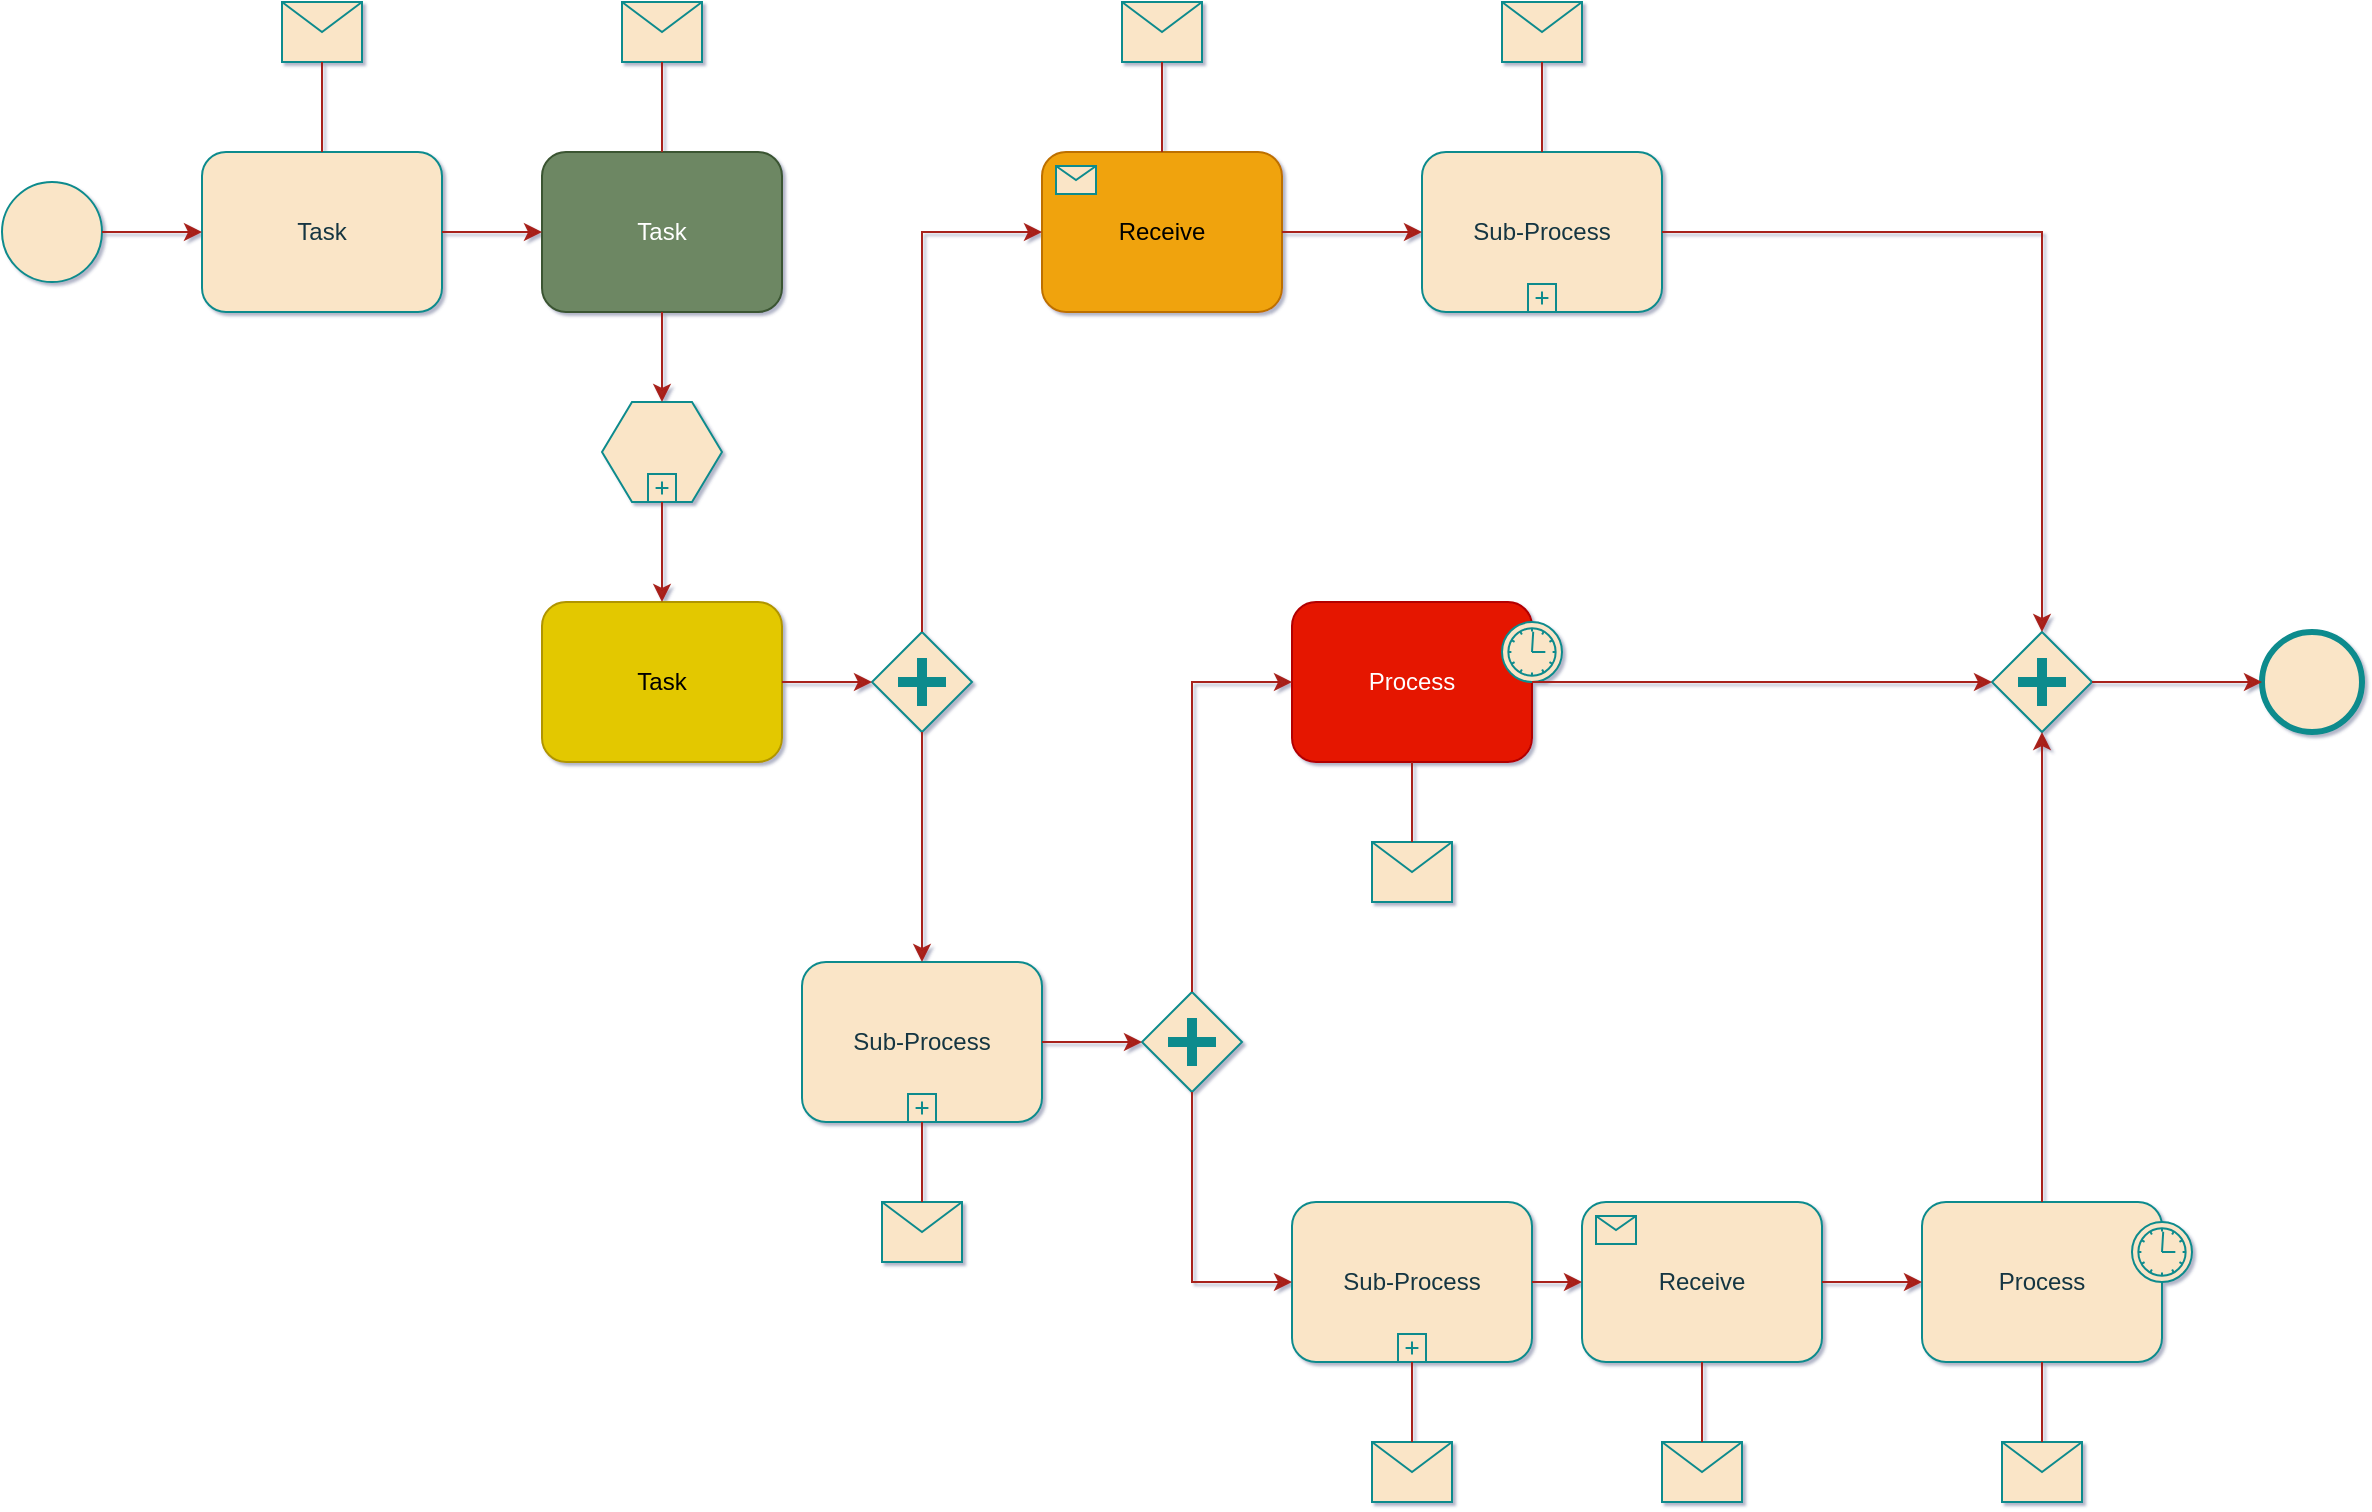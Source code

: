 <mxfile version="26.0.16" pages="2">
  <diagram name="Test" id="2a216829-ef6e-dabb-86c1-c78162f3ba2b">
    <mxGraphModel grid="1" page="1" gridSize="10" guides="1" tooltips="1" connect="1" arrows="1" fold="1" pageScale="1" pageWidth="850" pageHeight="1100" background="none" math="0" shadow="1">
      <root>
        <mxCell id="0" />
        <mxCell id="1" parent="0" />
        <mxCell id="7a84cebc1def654-1" value="" style="shape=mxgraph.bpmn.shape;html=1;verticalLabelPosition=bottom;labelBackgroundColor=none;verticalAlign=top;perimeter=ellipsePerimeter;outline=standard;symbol=general;fillColor=#FAE5C7;strokeColor=#0F8B8D;fontColor=#143642;" vertex="1" parent="1">
          <mxGeometry x="50" y="140" width="50" height="50" as="geometry" />
        </mxCell>
        <mxCell id="7a84cebc1def654-2" value="Task" style="shape=ext;rounded=1;html=1;whiteSpace=wrap;shadow=0;glass=0;labelBackgroundColor=none;fillColor=#FAE5C7;strokeColor=#0F8B8D;fontColor=#143642;" vertex="1" parent="1">
          <mxGeometry x="150" y="125" width="120" height="80" as="geometry" />
        </mxCell>
        <mxCell id="7a84cebc1def654-3" value="Task" style="shape=ext;rounded=1;html=1;whiteSpace=wrap;labelBackgroundColor=none;fillColor=#6d8764;strokeColor=#3A5431;fontColor=#ffffff;" vertex="1" parent="1">
          <mxGeometry x="320" y="125" width="120" height="80" as="geometry" />
        </mxCell>
        <mxCell id="7a84cebc1def654-4" value="" style="shape=message;whiteSpace=wrap;html=1;labelBackgroundColor=none;fillColor=#FAE5C7;strokeColor=#0F8B8D;fontColor=#143642;" vertex="1" parent="1">
          <mxGeometry x="190" y="50" width="40" height="30" as="geometry" />
        </mxCell>
        <mxCell id="7a84cebc1def654-5" value="" style="shape=message;whiteSpace=wrap;html=1;labelBackgroundColor=none;fillColor=#FAE5C7;strokeColor=#0F8B8D;fontColor=#143642;" vertex="1" parent="1">
          <mxGeometry x="360" y="50" width="40" height="30" as="geometry" />
        </mxCell>
        <mxCell id="7a84cebc1def654-6" value="" style="shape=hexagon;whiteSpace=wrap;html=1;perimeter=hexagonPerimeter;labelBackgroundColor=none;fillColor=#FAE5C7;strokeColor=#0F8B8D;fontColor=#143642;" vertex="1" parent="1">
          <mxGeometry x="350" y="250" width="60" height="50" as="geometry" />
        </mxCell>
        <mxCell id="7a84cebc1def654-7" value="" style="html=1;shape=plus;labelBackgroundColor=none;fillColor=#FAE5C7;strokeColor=#0F8B8D;fontColor=#143642;" vertex="1" parent="7a84cebc1def654-6">
          <mxGeometry x="0.5" y="1" width="14" height="14" relative="1" as="geometry">
            <mxPoint x="-7" y="-14" as="offset" />
          </mxGeometry>
        </mxCell>
        <mxCell id="7a84cebc1def654-8" value="Task" style="shape=ext;rounded=1;html=1;whiteSpace=wrap;labelBackgroundColor=none;fillColor=#e3c800;strokeColor=#B09500;fontColor=#000000;" vertex="1" parent="1">
          <mxGeometry x="320" y="350" width="120" height="80" as="geometry" />
        </mxCell>
        <mxCell id="7a84cebc1def654-9" value="" style="shape=mxgraph.bpmn.shape;html=1;verticalLabelPosition=bottom;labelBackgroundColor=none;verticalAlign=top;perimeter=rhombusPerimeter;background=gateway;outline=none;symbol=parallelGw;fillColor=#FAE5C7;strokeColor=#0F8B8D;fontColor=#143642;" vertex="1" parent="1">
          <mxGeometry x="485" y="365" width="50" height="50" as="geometry" />
        </mxCell>
        <mxCell id="7a84cebc1def654-12" value="Sub-Process" style="html=1;whiteSpace=wrap;rounded=1;labelBackgroundColor=none;fillColor=#FAE5C7;strokeColor=#0F8B8D;fontColor=#143642;" vertex="1" parent="1">
          <mxGeometry x="760" y="125" width="120" height="80" as="geometry" />
        </mxCell>
        <mxCell id="7a84cebc1def654-13" value="" style="html=1;shape=plus;labelBackgroundColor=none;fillColor=#FAE5C7;strokeColor=#0F8B8D;fontColor=#143642;" vertex="1" parent="7a84cebc1def654-12">
          <mxGeometry x="0.5" y="1" width="14" height="14" relative="1" as="geometry">
            <mxPoint x="-7" y="-14" as="offset" />
          </mxGeometry>
        </mxCell>
        <mxCell id="7a84cebc1def654-14" value="Receive" style="html=1;whiteSpace=wrap;rounded=1;labelBackgroundColor=none;fillColor=#f0a30a;strokeColor=#BD7000;fontColor=#000000;" vertex="1" parent="1">
          <mxGeometry x="570" y="125" width="120" height="80" as="geometry" />
        </mxCell>
        <mxCell id="7a84cebc1def654-15" value="" style="html=1;shape=message;labelBackgroundColor=none;fillColor=#FAE5C7;strokeColor=#0F8B8D;fontColor=#143642;" vertex="1" parent="7a84cebc1def654-14">
          <mxGeometry width="20" height="14" relative="1" as="geometry">
            <mxPoint x="7" y="7" as="offset" />
          </mxGeometry>
        </mxCell>
        <mxCell id="7a84cebc1def654-16" value="Process" style="html=1;whiteSpace=wrap;rounded=1;labelBackgroundColor=none;fillColor=#e51400;strokeColor=#B20000;fontColor=#ffffff;" vertex="1" parent="1">
          <mxGeometry x="695" y="350" width="120" height="80" as="geometry" />
        </mxCell>
        <mxCell id="7a84cebc1def654-17" value="" style="shape=mxgraph.bpmn.timer_start;perimeter=ellipsePerimeter;html=1;labelPosition=right;labelBackgroundColor=none;align=left;fillColor=#FAE5C7;strokeColor=#0F8B8D;fontColor=#143642;" vertex="1" parent="7a84cebc1def654-16">
          <mxGeometry x="1" width="30" height="30" relative="1" as="geometry">
            <mxPoint x="-15" y="10" as="offset" />
          </mxGeometry>
        </mxCell>
        <mxCell id="7a84cebc1def654-18" value="Process" style="html=1;whiteSpace=wrap;rounded=1;labelBackgroundColor=none;fillColor=#FAE5C7;strokeColor=#0F8B8D;fontColor=#143642;" vertex="1" parent="1">
          <mxGeometry x="1010" y="650" width="120" height="80" as="geometry" />
        </mxCell>
        <mxCell id="7a84cebc1def654-19" value="" style="shape=mxgraph.bpmn.timer_start;perimeter=ellipsePerimeter;html=1;labelPosition=right;labelBackgroundColor=none;align=left;fillColor=#FAE5C7;strokeColor=#0F8B8D;fontColor=#143642;" vertex="1" parent="7a84cebc1def654-18">
          <mxGeometry x="1" width="30" height="30" relative="1" as="geometry">
            <mxPoint x="-15" y="10" as="offset" />
          </mxGeometry>
        </mxCell>
        <mxCell id="7a84cebc1def654-20" value="Receive" style="html=1;whiteSpace=wrap;rounded=1;labelBackgroundColor=none;fillColor=#FAE5C7;strokeColor=#0F8B8D;fontColor=#143642;" vertex="1" parent="1">
          <mxGeometry x="840" y="650" width="120" height="80" as="geometry" />
        </mxCell>
        <mxCell id="7a84cebc1def654-21" value="" style="html=1;shape=message;labelBackgroundColor=none;fillColor=#FAE5C7;strokeColor=#0F8B8D;fontColor=#143642;" vertex="1" parent="7a84cebc1def654-20">
          <mxGeometry width="20" height="14" relative="1" as="geometry">
            <mxPoint x="7" y="7" as="offset" />
          </mxGeometry>
        </mxCell>
        <mxCell id="7a84cebc1def654-22" value="Sub-Process" style="html=1;whiteSpace=wrap;rounded=1;labelBackgroundColor=none;fillColor=#FAE5C7;strokeColor=#0F8B8D;fontColor=#143642;" vertex="1" parent="1">
          <mxGeometry x="695" y="650" width="120" height="80" as="geometry" />
        </mxCell>
        <mxCell id="7a84cebc1def654-23" value="" style="html=1;shape=plus;labelBackgroundColor=none;fillColor=#FAE5C7;strokeColor=#0F8B8D;fontColor=#143642;" vertex="1" parent="7a84cebc1def654-22">
          <mxGeometry x="0.5" y="1" width="14" height="14" relative="1" as="geometry">
            <mxPoint x="-7" y="-14" as="offset" />
          </mxGeometry>
        </mxCell>
        <mxCell id="7a84cebc1def654-24" value="" style="shape=mxgraph.bpmn.shape;html=1;verticalLabelPosition=bottom;labelBackgroundColor=none;verticalAlign=top;perimeter=rhombusPerimeter;background=gateway;outline=none;symbol=parallelGw;fillColor=#FAE5C7;strokeColor=#0F8B8D;fontColor=#143642;" vertex="1" parent="1">
          <mxGeometry x="1045" y="365" width="50" height="50" as="geometry" />
        </mxCell>
        <mxCell id="7a84cebc1def654-26" value="" style="shape=mxgraph.bpmn.shape;html=1;verticalLabelPosition=bottom;labelBackgroundColor=none;verticalAlign=top;perimeter=ellipsePerimeter;outline=end;symbol=general;fillColor=#FAE5C7;strokeColor=#0F8B8D;fontColor=#143642;" vertex="1" parent="1">
          <mxGeometry x="1180" y="365.0" width="50" height="50" as="geometry" />
        </mxCell>
        <mxCell id="7a84cebc1def654-27" value="" style="shape=message;whiteSpace=wrap;html=1;labelBackgroundColor=none;fillColor=#FAE5C7;strokeColor=#0F8B8D;fontColor=#143642;" vertex="1" parent="1">
          <mxGeometry x="610" y="50" width="40" height="30" as="geometry" />
        </mxCell>
        <mxCell id="7a84cebc1def654-28" value="" style="shape=message;whiteSpace=wrap;html=1;labelBackgroundColor=none;fillColor=#FAE5C7;strokeColor=#0F8B8D;fontColor=#143642;" vertex="1" parent="1">
          <mxGeometry x="800" y="50" width="40" height="30" as="geometry" />
        </mxCell>
        <mxCell id="7a84cebc1def654-29" value="Sub-Process" style="html=1;whiteSpace=wrap;rounded=1;labelBackgroundColor=none;fillColor=#FAE5C7;strokeColor=#0F8B8D;fontColor=#143642;" vertex="1" parent="1">
          <mxGeometry x="450" y="530" width="120" height="80" as="geometry" />
        </mxCell>
        <mxCell id="7a84cebc1def654-30" value="" style="html=1;shape=plus;labelBackgroundColor=none;fillColor=#FAE5C7;strokeColor=#0F8B8D;fontColor=#143642;" vertex="1" parent="7a84cebc1def654-29">
          <mxGeometry x="0.5" y="1" width="14" height="14" relative="1" as="geometry">
            <mxPoint x="-7" y="-14" as="offset" />
          </mxGeometry>
        </mxCell>
        <mxCell id="7a84cebc1def654-31" value="" style="shape=message;whiteSpace=wrap;html=1;labelBackgroundColor=none;fillColor=#FAE5C7;strokeColor=#0F8B8D;fontColor=#143642;" vertex="1" parent="1">
          <mxGeometry x="490" y="650" width="40" height="30" as="geometry" />
        </mxCell>
        <mxCell id="7a84cebc1def654-32" value="" style="shape=message;whiteSpace=wrap;html=1;labelBackgroundColor=none;fillColor=#FAE5C7;strokeColor=#0F8B8D;fontColor=#143642;" vertex="1" parent="1">
          <mxGeometry x="880" y="770" width="40" height="30" as="geometry" />
        </mxCell>
        <mxCell id="7a84cebc1def654-33" value="" style="shape=message;whiteSpace=wrap;html=1;labelBackgroundColor=none;fillColor=#FAE5C7;strokeColor=#0F8B8D;fontColor=#143642;" vertex="1" parent="1">
          <mxGeometry x="1050" y="770" width="40" height="30" as="geometry" />
        </mxCell>
        <mxCell id="7a84cebc1def654-34" value="" style="shape=message;whiteSpace=wrap;html=1;labelBackgroundColor=none;fillColor=#FAE5C7;strokeColor=#0F8B8D;fontColor=#143642;" vertex="1" parent="1">
          <mxGeometry x="735" y="770" width="40" height="30" as="geometry" />
        </mxCell>
        <mxCell id="7a84cebc1def654-35" value="" style="shape=message;whiteSpace=wrap;html=1;labelBackgroundColor=none;fillColor=#FAE5C7;strokeColor=#0F8B8D;fontColor=#143642;" vertex="1" parent="1">
          <mxGeometry x="735" y="470" width="40" height="30" as="geometry" />
        </mxCell>
        <mxCell id="7a84cebc1def654-36" style="edgeStyle=orthogonalEdgeStyle;rounded=0;html=1;jettySize=auto;orthogonalLoop=1;labelBackgroundColor=none;strokeColor=#A8201A;fontColor=default;" edge="1" parent="1" source="7a84cebc1def654-1" target="7a84cebc1def654-2">
          <mxGeometry relative="1" as="geometry" />
        </mxCell>
        <mxCell id="7a84cebc1def654-37" style="edgeStyle=orthogonalEdgeStyle;rounded=0;html=1;jettySize=auto;orthogonalLoop=1;endArrow=none;endFill=0;labelBackgroundColor=none;strokeColor=#A8201A;fontColor=default;" edge="1" parent="1" source="7a84cebc1def654-4" target="7a84cebc1def654-2">
          <mxGeometry relative="1" as="geometry" />
        </mxCell>
        <mxCell id="7a84cebc1def654-38" style="edgeStyle=orthogonalEdgeStyle;rounded=0;html=1;jettySize=auto;orthogonalLoop=1;endArrow=none;endFill=0;labelBackgroundColor=none;strokeColor=#A8201A;fontColor=default;" edge="1" parent="1" source="7a84cebc1def654-5" target="7a84cebc1def654-3">
          <mxGeometry relative="1" as="geometry" />
        </mxCell>
        <mxCell id="7a84cebc1def654-39" style="edgeStyle=orthogonalEdgeStyle;rounded=0;html=1;jettySize=auto;orthogonalLoop=1;labelBackgroundColor=none;strokeColor=#A8201A;fontColor=default;" edge="1" parent="1" source="7a84cebc1def654-2" target="7a84cebc1def654-3">
          <mxGeometry relative="1" as="geometry" />
        </mxCell>
        <mxCell id="7a84cebc1def654-40" style="edgeStyle=orthogonalEdgeStyle;rounded=0;html=1;jettySize=auto;orthogonalLoop=1;labelBackgroundColor=none;strokeColor=#A8201A;fontColor=default;" edge="1" parent="1" source="7a84cebc1def654-14" target="7a84cebc1def654-12">
          <mxGeometry relative="1" as="geometry" />
        </mxCell>
        <mxCell id="7a84cebc1def654-41" style="edgeStyle=orthogonalEdgeStyle;rounded=0;html=1;jettySize=auto;orthogonalLoop=1;endArrow=none;endFill=0;labelBackgroundColor=none;strokeColor=#A8201A;fontColor=default;" edge="1" parent="1" source="7a84cebc1def654-27" target="7a84cebc1def654-14">
          <mxGeometry relative="1" as="geometry" />
        </mxCell>
        <mxCell id="7a84cebc1def654-42" style="edgeStyle=orthogonalEdgeStyle;rounded=0;html=1;jettySize=auto;orthogonalLoop=1;endArrow=none;endFill=0;labelBackgroundColor=none;strokeColor=#A8201A;fontColor=default;" edge="1" parent="1" source="7a84cebc1def654-28" target="7a84cebc1def654-12">
          <mxGeometry relative="1" as="geometry" />
        </mxCell>
        <mxCell id="7a84cebc1def654-43" style="edgeStyle=orthogonalEdgeStyle;rounded=0;html=1;jettySize=auto;orthogonalLoop=1;labelBackgroundColor=none;strokeColor=#A8201A;fontColor=default;" edge="1" parent="1" source="7a84cebc1def654-12" target="7a84cebc1def654-24">
          <mxGeometry relative="1" as="geometry">
            <mxPoint x="1080.0" y="350" as="targetPoint" />
            <Array as="points">
              <mxPoint x="1070" y="165" />
            </Array>
          </mxGeometry>
        </mxCell>
        <mxCell id="7a84cebc1def654-44" style="edgeStyle=orthogonalEdgeStyle;rounded=0;html=1;jettySize=auto;orthogonalLoop=1;labelBackgroundColor=none;strokeColor=#A8201A;fontColor=default;" edge="1" parent="1" source="7a84cebc1def654-16" target="7a84cebc1def654-24">
          <mxGeometry relative="1" as="geometry" />
        </mxCell>
        <mxCell id="7a84cebc1def654-45" style="edgeStyle=orthogonalEdgeStyle;rounded=0;html=1;jettySize=auto;orthogonalLoop=1;labelBackgroundColor=none;strokeColor=#A8201A;fontColor=default;" edge="1" parent="1" source="7a84cebc1def654-18" target="7a84cebc1def654-24">
          <mxGeometry relative="1" as="geometry" />
        </mxCell>
        <mxCell id="7a84cebc1def654-46" style="edgeStyle=orthogonalEdgeStyle;rounded=0;html=1;jettySize=auto;orthogonalLoop=1;labelBackgroundColor=none;strokeColor=#A8201A;fontColor=default;" edge="1" parent="1" source="7a84cebc1def654-24" target="7a84cebc1def654-26">
          <mxGeometry relative="1" as="geometry" />
        </mxCell>
        <mxCell id="7a84cebc1def654-47" style="edgeStyle=orthogonalEdgeStyle;rounded=0;html=1;jettySize=auto;orthogonalLoop=1;labelBackgroundColor=none;strokeColor=#A8201A;fontColor=default;" edge="1" parent="1" source="7a84cebc1def654-3" target="7a84cebc1def654-6">
          <mxGeometry relative="1" as="geometry" />
        </mxCell>
        <mxCell id="7a84cebc1def654-48" style="edgeStyle=orthogonalEdgeStyle;rounded=0;html=1;jettySize=auto;orthogonalLoop=1;labelBackgroundColor=none;strokeColor=#A8201A;fontColor=default;" edge="1" parent="1" source="7a84cebc1def654-6" target="7a84cebc1def654-8">
          <mxGeometry relative="1" as="geometry" />
        </mxCell>
        <mxCell id="7a84cebc1def654-49" style="edgeStyle=orthogonalEdgeStyle;rounded=0;html=1;jettySize=auto;orthogonalLoop=1;labelBackgroundColor=none;strokeColor=#A8201A;fontColor=default;" edge="1" parent="1" source="7a84cebc1def654-8" target="7a84cebc1def654-9">
          <mxGeometry relative="1" as="geometry" />
        </mxCell>
        <mxCell id="7a84cebc1def654-50" style="edgeStyle=orthogonalEdgeStyle;rounded=0;html=1;jettySize=auto;orthogonalLoop=1;labelBackgroundColor=none;strokeColor=#A8201A;fontColor=default;" edge="1" parent="1" source="7a84cebc1def654-9" target="7a84cebc1def654-14">
          <mxGeometry relative="1" as="geometry">
            <Array as="points">
              <mxPoint x="510" y="165" />
            </Array>
          </mxGeometry>
        </mxCell>
        <mxCell id="7a84cebc1def654-51" style="edgeStyle=orthogonalEdgeStyle;rounded=0;html=1;jettySize=auto;orthogonalLoop=1;labelBackgroundColor=none;strokeColor=#A8201A;fontColor=default;" edge="1" parent="1" source="7a84cebc1def654-9" target="7a84cebc1def654-29">
          <mxGeometry relative="1" as="geometry" />
        </mxCell>
        <mxCell id="7a84cebc1def654-52" style="edgeStyle=orthogonalEdgeStyle;rounded=0;html=1;jettySize=auto;orthogonalLoop=1;endArrow=none;endFill=0;labelBackgroundColor=none;strokeColor=#A8201A;fontColor=default;" edge="1" parent="1" source="7a84cebc1def654-31" target="7a84cebc1def654-29">
          <mxGeometry relative="1" as="geometry" />
        </mxCell>
        <mxCell id="7a84cebc1def654-53" value="" style="shape=mxgraph.bpmn.shape;html=1;verticalLabelPosition=bottom;labelBackgroundColor=none;verticalAlign=top;perimeter=rhombusPerimeter;background=gateway;outline=none;symbol=parallelGw;fillColor=#FAE5C7;strokeColor=#0F8B8D;fontColor=#143642;" vertex="1" parent="1">
          <mxGeometry x="620" y="545" width="50" height="50" as="geometry" />
        </mxCell>
        <mxCell id="7a84cebc1def654-54" style="edgeStyle=orthogonalEdgeStyle;rounded=0;html=1;jettySize=auto;orthogonalLoop=1;labelBackgroundColor=none;strokeColor=#A8201A;fontColor=default;" edge="1" parent="1" source="7a84cebc1def654-53" target="7a84cebc1def654-22">
          <mxGeometry relative="1" as="geometry">
            <Array as="points">
              <mxPoint x="645" y="690" />
            </Array>
          </mxGeometry>
        </mxCell>
        <mxCell id="7a84cebc1def654-55" style="edgeStyle=orthogonalEdgeStyle;rounded=0;html=1;jettySize=auto;orthogonalLoop=1;labelBackgroundColor=none;strokeColor=#A8201A;fontColor=default;" edge="1" parent="1" source="7a84cebc1def654-53" target="7a84cebc1def654-16">
          <mxGeometry relative="1" as="geometry">
            <Array as="points">
              <mxPoint x="645" y="390" />
            </Array>
          </mxGeometry>
        </mxCell>
        <mxCell id="7a84cebc1def654-56" style="edgeStyle=orthogonalEdgeStyle;rounded=0;html=1;jettySize=auto;orthogonalLoop=1;endArrow=none;endFill=0;labelBackgroundColor=none;strokeColor=#A8201A;fontColor=default;" edge="1" parent="1" source="7a84cebc1def654-35" target="7a84cebc1def654-16">
          <mxGeometry relative="1" as="geometry" />
        </mxCell>
        <mxCell id="7a84cebc1def654-58" style="edgeStyle=orthogonalEdgeStyle;rounded=0;html=1;jettySize=auto;orthogonalLoop=1;labelBackgroundColor=none;strokeColor=#A8201A;fontColor=default;" edge="1" parent="1" source="7a84cebc1def654-29" target="7a84cebc1def654-53">
          <mxGeometry relative="1" as="geometry" />
        </mxCell>
        <mxCell id="7a84cebc1def654-59" style="edgeStyle=orthogonalEdgeStyle;rounded=0;html=1;jettySize=auto;orthogonalLoop=1;labelBackgroundColor=none;strokeColor=#A8201A;fontColor=default;" edge="1" parent="1" source="7a84cebc1def654-22" target="7a84cebc1def654-20">
          <mxGeometry relative="1" as="geometry" />
        </mxCell>
        <mxCell id="7a84cebc1def654-60" style="edgeStyle=orthogonalEdgeStyle;rounded=0;html=1;jettySize=auto;orthogonalLoop=1;endArrow=none;endFill=0;labelBackgroundColor=none;strokeColor=#A8201A;fontColor=default;" edge="1" parent="1" source="7a84cebc1def654-34" target="7a84cebc1def654-22">
          <mxGeometry relative="1" as="geometry" />
        </mxCell>
        <mxCell id="7a84cebc1def654-61" style="edgeStyle=orthogonalEdgeStyle;rounded=0;html=1;jettySize=auto;orthogonalLoop=1;endArrow=none;endFill=0;labelBackgroundColor=none;strokeColor=#A8201A;fontColor=default;" edge="1" parent="1" source="7a84cebc1def654-32" target="7a84cebc1def654-20">
          <mxGeometry relative="1" as="geometry" />
        </mxCell>
        <mxCell id="7a84cebc1def654-63" style="edgeStyle=orthogonalEdgeStyle;rounded=0;html=1;jettySize=auto;orthogonalLoop=1;endArrow=none;endFill=0;labelBackgroundColor=none;strokeColor=#A8201A;fontColor=default;" edge="1" parent="1" source="7a84cebc1def654-33" target="7a84cebc1def654-18">
          <mxGeometry relative="1" as="geometry" />
        </mxCell>
        <mxCell id="7a84cebc1def654-64" style="edgeStyle=orthogonalEdgeStyle;rounded=0;html=1;jettySize=auto;orthogonalLoop=1;labelBackgroundColor=none;strokeColor=#A8201A;fontColor=default;" edge="1" parent="1" source="7a84cebc1def654-20" target="7a84cebc1def654-18">
          <mxGeometry relative="1" as="geometry" />
        </mxCell>
      </root>
    </mxGraphModel>
  </diagram>
  <diagram id="tpfn5hpn_HDT-wqOFqeq" name="Param Assets">
    <mxGraphModel dx="940" dy="451" grid="1" gridSize="10" guides="1" tooltips="1" connect="1" arrows="1" fold="1" page="1" pageScale="1" pageWidth="850" pageHeight="1100" math="0" shadow="0">
      <root>
        <mxCell id="0" />
        <mxCell id="1" parent="0" />
        <mxCell id="P9DPgZVxVX7I3ZQqdMut-1" value="&lt;font&gt;مدیریت عقود&lt;/font&gt;" style="shape=ext;rounded=1;html=1;whiteSpace=wrap;shadow=0;glass=0;labelBackgroundColor=none;fillColor=#d5e8d4;strokeColor=#82b366;fontStyle=1;fontFamily=Helvetica;fontSize=14;" parent="1" vertex="1">
          <mxGeometry x="30" y="60" width="122" height="80" as="geometry" />
        </mxCell>
        <mxCell id="47RzwFUNub2ARMBaULxg-1" value="مدیریت بخش ها و زیر بخش های اقتصادی" style="shape=ext;rounded=1;html=1;whiteSpace=wrap;shadow=0;glass=0;labelBackgroundColor=none;fillColor=#e1d5e7;strokeColor=#9673a6;fontStyle=1;fontFamily=Helvetica;fontSize=14;" parent="1" vertex="1">
          <mxGeometry x="30" y="180" width="122" height="80" as="geometry" />
        </mxCell>
        <mxCell id="P9DPgZVxVX7I3ZQqdMut-4" value="مدیریت بیمه" style="shape=ext;rounded=1;html=1;whiteSpace=wrap;shadow=0;glass=0;labelBackgroundColor=none;fillColor=#bac8d3;strokeColor=#23445d;fontStyle=1;fontFamily=Helvetica;fontSize=14;" parent="1" vertex="1">
          <mxGeometry x="290" y="270" width="122" height="80" as="geometry" />
        </mxCell>
        <mxCell id="P9DPgZVxVX7I3ZQqdMut-6" value="مدیریت استعلام" style="shape=ext;rounded=1;html=1;whiteSpace=wrap;shadow=0;glass=0;labelBackgroundColor=none;fillColor=#1ba1e2;strokeColor=#006EAF;fontStyle=1;fontFamily=Helvetica;fontSize=14;fontColor=#ffffff;" parent="1" vertex="1">
          <mxGeometry x="290" y="180" width="122" height="80" as="geometry" />
        </mxCell>
        <mxCell id="P9DPgZVxVX7I3ZQqdMut-7" value="مدیریت تسهیلات، تعهدات و مطالبات" style="shape=ext;rounded=1;html=1;whiteSpace=wrap;shadow=0;glass=0;labelBackgroundColor=none;fillColor=#dae8fc;strokeColor=#6c8ebf;fontStyle=1;fontFamily=Helvetica;fontSize=14;" parent="1" vertex="1">
          <mxGeometry x="160" y="60" width="122" height="80" as="geometry" />
        </mxCell>
        <mxCell id="P9DPgZVxVX7I3ZQqdMut-8" value="مدیریت وثایق" style="shape=ext;rounded=1;html=1;whiteSpace=wrap;shadow=0;glass=0;labelBackgroundColor=none;fillColor=#60a917;strokeColor=#2D7600;fontStyle=1;fontFamily=Helvetica;fontSize=14;fontColor=#ffffff;" parent="1" vertex="1">
          <mxGeometry x="160" y="180" width="122" height="80" as="geometry" />
        </mxCell>
        <mxCell id="P9DPgZVxVX7I3ZQqdMut-9" value="مدیریت سود/کارمزد/جریمه/هزینه های قانونی" style="shape=ext;rounded=1;html=1;whiteSpace=wrap;shadow=0;glass=0;labelBackgroundColor=none;fillColor=#647687;strokeColor=#314354;fontStyle=1;fontFamily=Helvetica;fontSize=14;fontColor=#ffffff;" parent="1" vertex="1">
          <mxGeometry x="30" y="270" width="122" height="80" as="geometry" />
        </mxCell>
        <mxCell id="qHezKH5iI0OJUQdXsAGK-1" value="مدیریت درخواست‌ها" style="shape=ext;rounded=1;html=1;whiteSpace=wrap;shadow=0;glass=0;labelBackgroundColor=none;fillColor=#ffcc99;strokeColor=#36393d;fontStyle=1;fontFamily=Helvetica;fontSize=14;" vertex="1" parent="1">
          <mxGeometry x="610" y="280" width="122" height="80" as="geometry" />
        </mxCell>
        <mxCell id="qHezKH5iI0OJUQdXsAGK-3" value="مدیریت اسناد و&amp;nbsp;مستندات" style="shape=ext;rounded=1;html=1;whiteSpace=wrap;shadow=0;glass=0;labelBackgroundColor=none;fillColor=#b0e3e6;strokeColor=#0e8088;fontStyle=1;fontFamily=Helvetica;fontSize=14;" vertex="1" parent="1">
          <mxGeometry x="160" y="270" width="122" height="80" as="geometry" />
        </mxCell>
        <mxCell id="qHezKH5iI0OJUQdXsAGK-6" value="مدیریت مشتریان" style="shape=ext;rounded=1;html=1;whiteSpace=wrap;shadow=0;glass=0;labelBackgroundColor=none;fillColor=#ffe6cc;strokeColor=#d79b00;fontStyle=1;fontFamily=Helvetica;fontSize=14;" vertex="1" parent="1">
          <mxGeometry x="290" y="60" width="122" height="80" as="geometry" />
        </mxCell>
        <mxCell id="qHezKH5iI0OJUQdXsAGK-7" value="مدیریت تصمیم گیری" style="shape=ext;rounded=1;html=1;whiteSpace=wrap;shadow=0;glass=0;labelBackgroundColor=none;fillColor=#f8cecc;strokeColor=#b85450;fontStyle=1;fontFamily=Helvetica;fontSize=14;gradientColor=#ea6b66;" vertex="1" parent="1">
          <mxGeometry x="425" y="180" width="122" height="80" as="geometry" />
        </mxCell>
        <mxCell id="qHezKH5iI0OJUQdXsAGK-8" value="مدیریت&amp;nbsp;سیستم" style="shape=ext;rounded=1;html=1;whiteSpace=wrap;shadow=0;glass=0;labelBackgroundColor=none;fillColor=#f8cecc;strokeColor=#b85450;fontStyle=1;fontFamily=Helvetica;fontSize=14;" vertex="1" parent="1">
          <mxGeometry x="560" y="90" width="122" height="80" as="geometry" />
        </mxCell>
        <mxCell id="qHezKH5iI0OJUQdXsAGK-9" value="مدیریت واحدهای بانک" style="shape=ext;rounded=1;html=1;whiteSpace=wrap;shadow=0;glass=0;labelBackgroundColor=none;fillColor=#e3c800;strokeColor=#B09500;fontStyle=1;fontFamily=Helvetica;fontSize=14;fontColor=#000000;" vertex="1" parent="1">
          <mxGeometry x="560" y="180" width="122" height="80" as="geometry" />
        </mxCell>
        <mxCell id="qHezKH5iI0OJUQdXsAGK-10" value="مدیریت مناطق جغرافیایی" style="shape=ext;rounded=1;html=1;whiteSpace=wrap;shadow=0;glass=0;labelBackgroundColor=none;fillColor=#e6d0de;strokeColor=#996185;fontStyle=1;fontFamily=Helvetica;fontSize=14;gradientColor=#d5739d;" vertex="1" parent="1">
          <mxGeometry x="690" y="180" width="122" height="80" as="geometry" />
        </mxCell>
        <mxCell id="qHezKH5iI0OJUQdXsAGK-11" value="مدیریت منابع و مصارف" style="shape=ext;rounded=1;html=1;whiteSpace=wrap;shadow=0;glass=0;labelBackgroundColor=none;fillColor=#fff2cc;strokeColor=#d6b656;fontStyle=1;fontFamily=Helvetica;fontSize=14;" vertex="1" parent="1">
          <mxGeometry x="690" y="90" width="120" height="80" as="geometry" />
        </mxCell>
        <mxCell id="qHezKH5iI0OJUQdXsAGK-12" value="مدیریت کاربران" style="shape=ext;rounded=1;html=1;whiteSpace=wrap;shadow=0;glass=0;labelBackgroundColor=none;fillColor=#fff2cc;strokeColor=#d6b656;fontStyle=1;fontFamily=Helvetica;fontSize=14;gradientColor=#ffd966;" vertex="1" parent="1">
          <mxGeometry x="430" y="270" width="122" height="80" as="geometry" />
        </mxCell>
      </root>
    </mxGraphModel>
  </diagram>
</mxfile>
